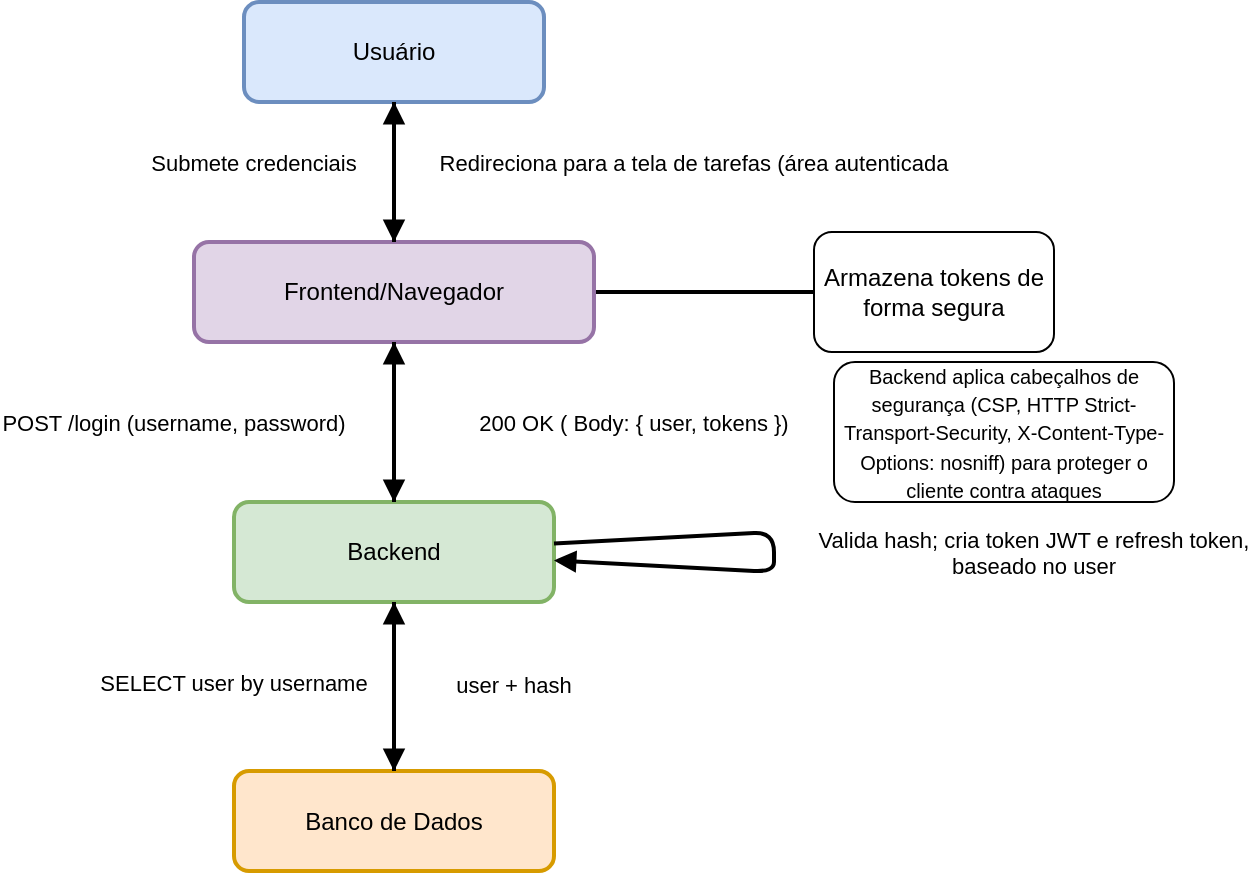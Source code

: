 <mxfile>
    <diagram name="ERD Essencial — N:N (Usuários ↔ Grupos via junção)" id="cPOKqXPRDHMzoA-mC0_p">
        <mxGraphModel dx="446" dy="471" grid="1" gridSize="10" guides="1" tooltips="1" connect="1" arrows="1" fold="1" page="1" pageScale="1" pageWidth="827" pageHeight="1169" math="0" shadow="0">
            <root>
                <mxCell id="0"/>
                <mxCell id="1" parent="0"/>
                <mxCell id="72--yCDR-1KzdnYnBsTK-1" value="Usuário" style="rounded=1;whiteSpace=wrap;html=1;strokeWidth=2;fillColor=#dae8fc;strokeColor=#6c8ebf;" parent="1" vertex="1">
                    <mxGeometry x="305" y="150" width="150" height="50" as="geometry"/>
                </mxCell>
                <mxCell id="3" style="html=1;exitX=1;exitY=0.5;exitDx=0;exitDy=0;entryX=0;entryY=0.5;entryDx=0;entryDy=0;endArrow=none;endFill=0;strokeWidth=2;" edge="1" parent="1" source="72--yCDR-1KzdnYnBsTK-2" target="2">
                    <mxGeometry relative="1" as="geometry"/>
                </mxCell>
                <mxCell id="72--yCDR-1KzdnYnBsTK-2" value="Frontend/Navegador" style="rounded=1;whiteSpace=wrap;html=1;strokeWidth=2;fillColor=#e1d5e7;strokeColor=#9673a6;" parent="1" vertex="1">
                    <mxGeometry x="280" y="270" width="200" height="50" as="geometry"/>
                </mxCell>
                <mxCell id="72--yCDR-1KzdnYnBsTK-3" value="Backend" style="rounded=1;whiteSpace=wrap;html=1;strokeWidth=2;fillColor=#d5e8d4;strokeColor=#82b366;" parent="1" vertex="1">
                    <mxGeometry x="300" y="400" width="160" height="50" as="geometry"/>
                </mxCell>
                <mxCell id="72--yCDR-1KzdnYnBsTK-4" value="Banco de Dados" style="rounded=1;whiteSpace=wrap;html=1;strokeWidth=2;fillColor=#ffe6cc;strokeColor=#d79b00;" parent="1" vertex="1">
                    <mxGeometry x="300" y="534.5" width="160" height="50" as="geometry"/>
                </mxCell>
                <mxCell id="72--yCDR-1KzdnYnBsTK-5" value="Submete credenciais" style="endArrow=block;endFill=1;strokeWidth=2;" parent="1" source="72--yCDR-1KzdnYnBsTK-1" target="72--yCDR-1KzdnYnBsTK-2" edge="1">
                    <mxGeometry x="-0.143" y="-70" relative="1" as="geometry">
                        <mxPoint x="235" y="300" as="targetPoint"/>
                        <mxPoint as="offset"/>
                    </mxGeometry>
                </mxCell>
                <mxCell id="72--yCDR-1KzdnYnBsTK-6" value="POST /login (username, password)" style="endArrow=block;endFill=1;strokeWidth=2;" parent="1" source="72--yCDR-1KzdnYnBsTK-2" target="72--yCDR-1KzdnYnBsTK-3" edge="1">
                    <mxGeometry y="-110" relative="1" as="geometry">
                        <mxPoint x="235" y="350" as="targetPoint"/>
                        <mxPoint as="offset"/>
                    </mxGeometry>
                </mxCell>
                <mxCell id="72--yCDR-1KzdnYnBsTK-7" value="SELECT user by username" style="endArrow=block;endFill=1;strokeWidth=2;" parent="1" source="72--yCDR-1KzdnYnBsTK-3" target="72--yCDR-1KzdnYnBsTK-4" edge="1">
                    <mxGeometry x="-0.053" y="-80" relative="1" as="geometry">
                        <mxPoint x="235" y="400" as="targetPoint"/>
                        <mxPoint as="offset"/>
                    </mxGeometry>
                </mxCell>
                <mxCell id="72--yCDR-1KzdnYnBsTK-8" value="user + hash" style="endArrow=block;endFill=1;strokeWidth=2;" parent="1" source="72--yCDR-1KzdnYnBsTK-4" target="72--yCDR-1KzdnYnBsTK-3" edge="1">
                    <mxGeometry x="0.053" y="-60" relative="1" as="geometry">
                        <mxPoint x="235" y="450" as="targetPoint"/>
                        <mxPoint y="1" as="offset"/>
                    </mxGeometry>
                </mxCell>
                <mxCell id="72--yCDR-1KzdnYnBsTK-9" value="Valida hash; cria token JWT e refresh token,&#xa;baseado no user" style="endArrow=block;endFill=1;strokeWidth=2;" parent="1" source="72--yCDR-1KzdnYnBsTK-3" target="72--yCDR-1KzdnYnBsTK-3" edge="1">
                    <mxGeometry y="130" relative="1" as="geometry">
                        <mxPoint x="235" y="490" as="targetPoint"/>
                        <Array as="points">
                            <mxPoint x="570" y="425"/>
                        </Array>
                        <mxPoint as="offset"/>
                    </mxGeometry>
                </mxCell>
                <mxCell id="72--yCDR-1KzdnYnBsTK-10" value="200 OK ( Body: { user, tokens })" style="endArrow=block;endFill=1;strokeWidth=2;" parent="1" source="72--yCDR-1KzdnYnBsTK-3" target="72--yCDR-1KzdnYnBsTK-2" edge="1">
                    <mxGeometry y="-120" relative="1" as="geometry">
                        <mxPoint x="235" y="540" as="targetPoint"/>
                        <mxPoint as="offset"/>
                    </mxGeometry>
                </mxCell>
                <mxCell id="72--yCDR-1KzdnYnBsTK-11" value="Redireciona para a tela de tarefas (área autenticada" style="endArrow=block;endFill=1;strokeWidth=2;" parent="1" source="72--yCDR-1KzdnYnBsTK-2" target="72--yCDR-1KzdnYnBsTK-1" edge="1">
                    <mxGeometry x="0.143" y="-150" relative="1" as="geometry">
                        <mxPoint x="235" y="590" as="targetPoint"/>
                        <mxPoint as="offset"/>
                    </mxGeometry>
                </mxCell>
                <mxCell id="2" value="Armazena tokens de forma segura" style="rounded=1;whiteSpace=wrap;html=1;" vertex="1" parent="1">
                    <mxGeometry x="590" y="265" width="120" height="60" as="geometry"/>
                </mxCell>
                <mxCell id="4" value="&lt;font style=&quot;font-size: 10px;&quot;&gt;Backend aplica cabeçalhos de segurança (CSP, HTTP Strict-Transport-Security, X-Content-Type-Options: nosniff) para proteger o cliente contra ataques&lt;/font&gt;" style="rounded=1;whiteSpace=wrap;html=1;" vertex="1" parent="1">
                    <mxGeometry x="600" y="330" width="170" height="70" as="geometry"/>
                </mxCell>
            </root>
        </mxGraphModel>
    </diagram>
</mxfile>